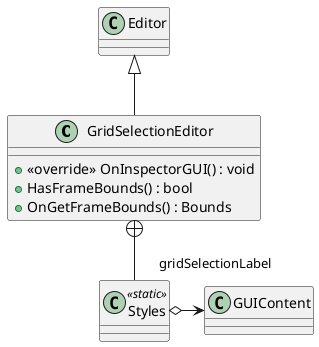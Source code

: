 @startuml
class GridSelectionEditor {
    + <<override>> OnInspectorGUI() : void
    + HasFrameBounds() : bool
    + OnGetFrameBounds() : Bounds
}
class Styles <<static>> {
}
Editor <|-- GridSelectionEditor
GridSelectionEditor +-- Styles
Styles o-> "gridSelectionLabel" GUIContent
@enduml
